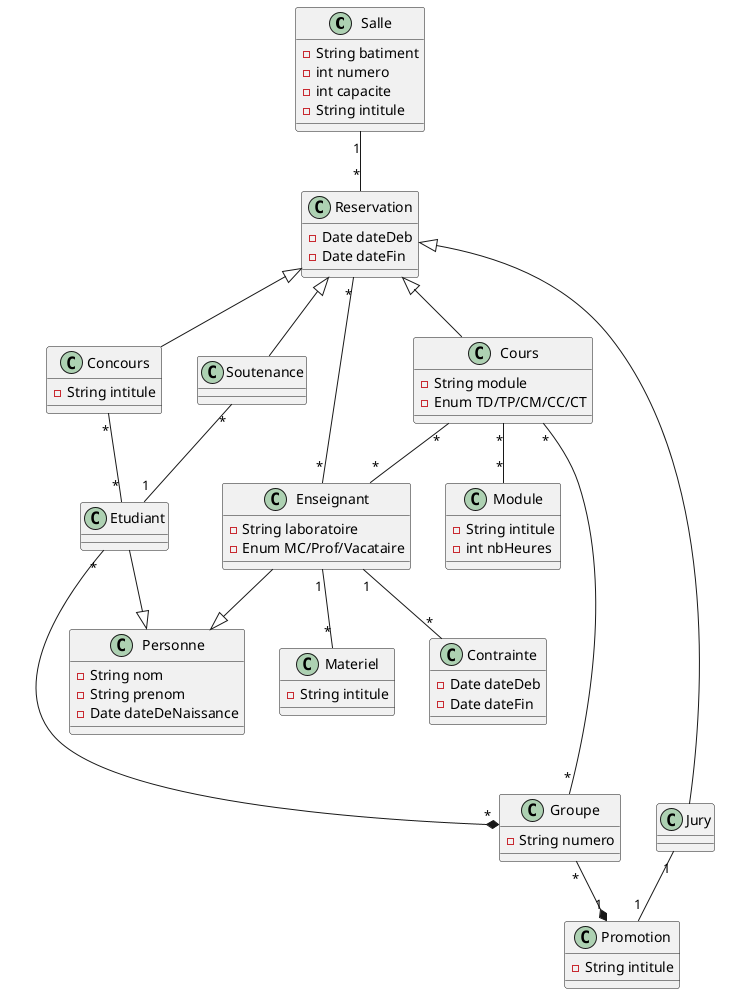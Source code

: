 @startuml

class Salle {
    -String batiment
    -int numero
    -int capacite
    -String intitule
}

class Cours {
    -String module
    -Enum TD/TP/CM/CC/CT
}

class Personne {
    -String nom
    -String prenom
    -Date dateDeNaissance
}

class Promotion {
    -String intitule
}

class Module {
    -String intitule
    -int nbHeures
}

class Materiel {
    -String intitule
}

class Contrainte {
    -Date dateDeb
    -Date dateFin
}

class Groupe {
    -String numero
}

class Etudiant

class Enseignant {
    -String laboratoire
    -Enum MC/Prof/Vacataire
}

class Reservation {
    -Date dateDeb
    -Date dateFin
}

class Jury

class Concours {
    -String intitule
}

Salle "1" -- "*" Reservation

Etudiant "*" --* "*" Groupe

Groupe "*" --* "1" Promotion 

Cours "*" -- "*" Enseignant

Cours "*" ---- "*" Groupe

Cours "*" -- "*" Module

Enseignant "1" -- "*" Materiel

Enseignant "1" -- "*" Contrainte

Cours -up-|> Reservation

Soutenance -up-|> Reservation

Jury -up-|> Reservation

Concours -up-|> Reservation

Etudiant --|> Personne

Enseignant --|> Personne

Concours "*" -- "*" Etudiant

Reservation "*" -- "*" Enseignant

Jury "1" -- "1" Promotion

Soutenance "*" -- "1" Etudiant

@enduml
